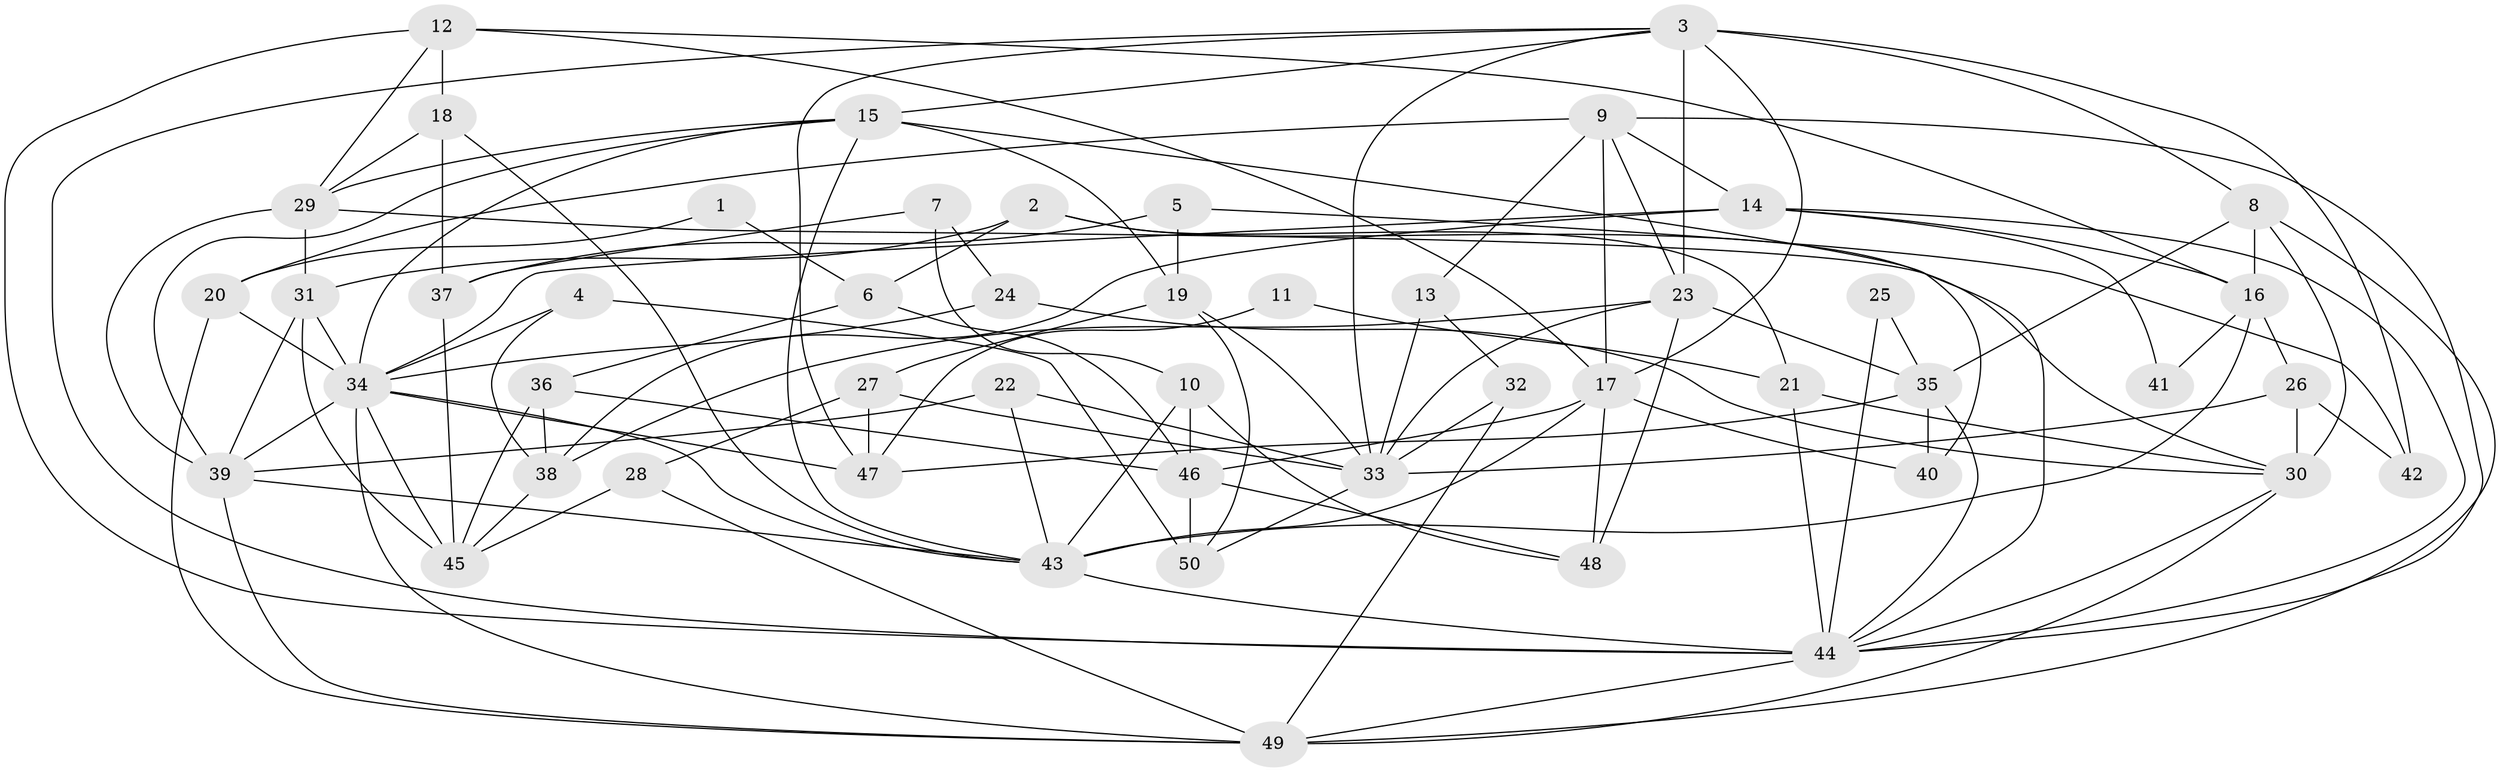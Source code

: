 // original degree distribution, {5: 0.23170731707317074, 7: 0.024390243902439025, 3: 0.36585365853658536, 4: 0.13414634146341464, 2: 0.13414634146341464, 6: 0.07317073170731707, 9: 0.036585365853658534}
// Generated by graph-tools (version 1.1) at 2025/37/03/04/25 23:37:10]
// undirected, 50 vertices, 124 edges
graph export_dot {
  node [color=gray90,style=filled];
  1;
  2;
  3;
  4;
  5;
  6;
  7;
  8;
  9;
  10;
  11;
  12;
  13;
  14;
  15;
  16;
  17;
  18;
  19;
  20;
  21;
  22;
  23;
  24;
  25;
  26;
  27;
  28;
  29;
  30;
  31;
  32;
  33;
  34;
  35;
  36;
  37;
  38;
  39;
  40;
  41;
  42;
  43;
  44;
  45;
  46;
  47;
  48;
  49;
  50;
  1 -- 6 [weight=1.0];
  1 -- 20 [weight=1.0];
  2 -- 6 [weight=1.0];
  2 -- 21 [weight=1.0];
  2 -- 31 [weight=1.0];
  2 -- 44 [weight=1.0];
  3 -- 8 [weight=1.0];
  3 -- 15 [weight=1.0];
  3 -- 17 [weight=1.0];
  3 -- 23 [weight=2.0];
  3 -- 33 [weight=1.0];
  3 -- 42 [weight=2.0];
  3 -- 44 [weight=1.0];
  3 -- 47 [weight=1.0];
  4 -- 34 [weight=1.0];
  4 -- 38 [weight=1.0];
  4 -- 50 [weight=1.0];
  5 -- 19 [weight=1.0];
  5 -- 37 [weight=1.0];
  5 -- 42 [weight=1.0];
  6 -- 36 [weight=1.0];
  6 -- 46 [weight=1.0];
  7 -- 10 [weight=1.0];
  7 -- 24 [weight=1.0];
  7 -- 37 [weight=1.0];
  8 -- 16 [weight=1.0];
  8 -- 30 [weight=1.0];
  8 -- 35 [weight=1.0];
  8 -- 49 [weight=1.0];
  9 -- 13 [weight=1.0];
  9 -- 14 [weight=1.0];
  9 -- 17 [weight=1.0];
  9 -- 20 [weight=1.0];
  9 -- 23 [weight=1.0];
  9 -- 44 [weight=1.0];
  10 -- 43 [weight=1.0];
  10 -- 46 [weight=1.0];
  10 -- 48 [weight=1.0];
  11 -- 21 [weight=1.0];
  11 -- 47 [weight=1.0];
  12 -- 16 [weight=1.0];
  12 -- 17 [weight=1.0];
  12 -- 18 [weight=1.0];
  12 -- 29 [weight=1.0];
  12 -- 44 [weight=1.0];
  13 -- 32 [weight=1.0];
  13 -- 33 [weight=1.0];
  14 -- 16 [weight=1.0];
  14 -- 34 [weight=1.0];
  14 -- 38 [weight=1.0];
  14 -- 41 [weight=1.0];
  14 -- 44 [weight=1.0];
  15 -- 19 [weight=1.0];
  15 -- 29 [weight=1.0];
  15 -- 34 [weight=1.0];
  15 -- 39 [weight=1.0];
  15 -- 40 [weight=1.0];
  15 -- 43 [weight=1.0];
  16 -- 26 [weight=1.0];
  16 -- 41 [weight=1.0];
  16 -- 43 [weight=1.0];
  17 -- 40 [weight=1.0];
  17 -- 43 [weight=1.0];
  17 -- 46 [weight=1.0];
  17 -- 48 [weight=1.0];
  18 -- 29 [weight=1.0];
  18 -- 37 [weight=1.0];
  18 -- 43 [weight=1.0];
  19 -- 27 [weight=1.0];
  19 -- 33 [weight=1.0];
  19 -- 50 [weight=1.0];
  20 -- 34 [weight=1.0];
  20 -- 49 [weight=1.0];
  21 -- 30 [weight=2.0];
  21 -- 44 [weight=1.0];
  22 -- 33 [weight=1.0];
  22 -- 39 [weight=1.0];
  22 -- 43 [weight=1.0];
  23 -- 33 [weight=1.0];
  23 -- 35 [weight=1.0];
  23 -- 38 [weight=1.0];
  23 -- 48 [weight=1.0];
  24 -- 30 [weight=1.0];
  24 -- 34 [weight=1.0];
  25 -- 35 [weight=1.0];
  25 -- 44 [weight=1.0];
  26 -- 30 [weight=1.0];
  26 -- 33 [weight=1.0];
  26 -- 42 [weight=1.0];
  27 -- 28 [weight=2.0];
  27 -- 33 [weight=1.0];
  27 -- 47 [weight=1.0];
  28 -- 45 [weight=1.0];
  28 -- 49 [weight=1.0];
  29 -- 30 [weight=1.0];
  29 -- 31 [weight=1.0];
  29 -- 39 [weight=1.0];
  30 -- 44 [weight=1.0];
  30 -- 49 [weight=1.0];
  31 -- 34 [weight=1.0];
  31 -- 39 [weight=2.0];
  31 -- 45 [weight=1.0];
  32 -- 33 [weight=1.0];
  32 -- 49 [weight=1.0];
  33 -- 50 [weight=1.0];
  34 -- 39 [weight=1.0];
  34 -- 43 [weight=1.0];
  34 -- 45 [weight=1.0];
  34 -- 47 [weight=1.0];
  34 -- 49 [weight=1.0];
  35 -- 40 [weight=1.0];
  35 -- 44 [weight=1.0];
  35 -- 47 [weight=1.0];
  36 -- 38 [weight=1.0];
  36 -- 45 [weight=1.0];
  36 -- 46 [weight=1.0];
  37 -- 45 [weight=1.0];
  38 -- 45 [weight=1.0];
  39 -- 43 [weight=1.0];
  39 -- 49 [weight=1.0];
  43 -- 44 [weight=2.0];
  44 -- 49 [weight=1.0];
  46 -- 48 [weight=1.0];
  46 -- 50 [weight=2.0];
}
